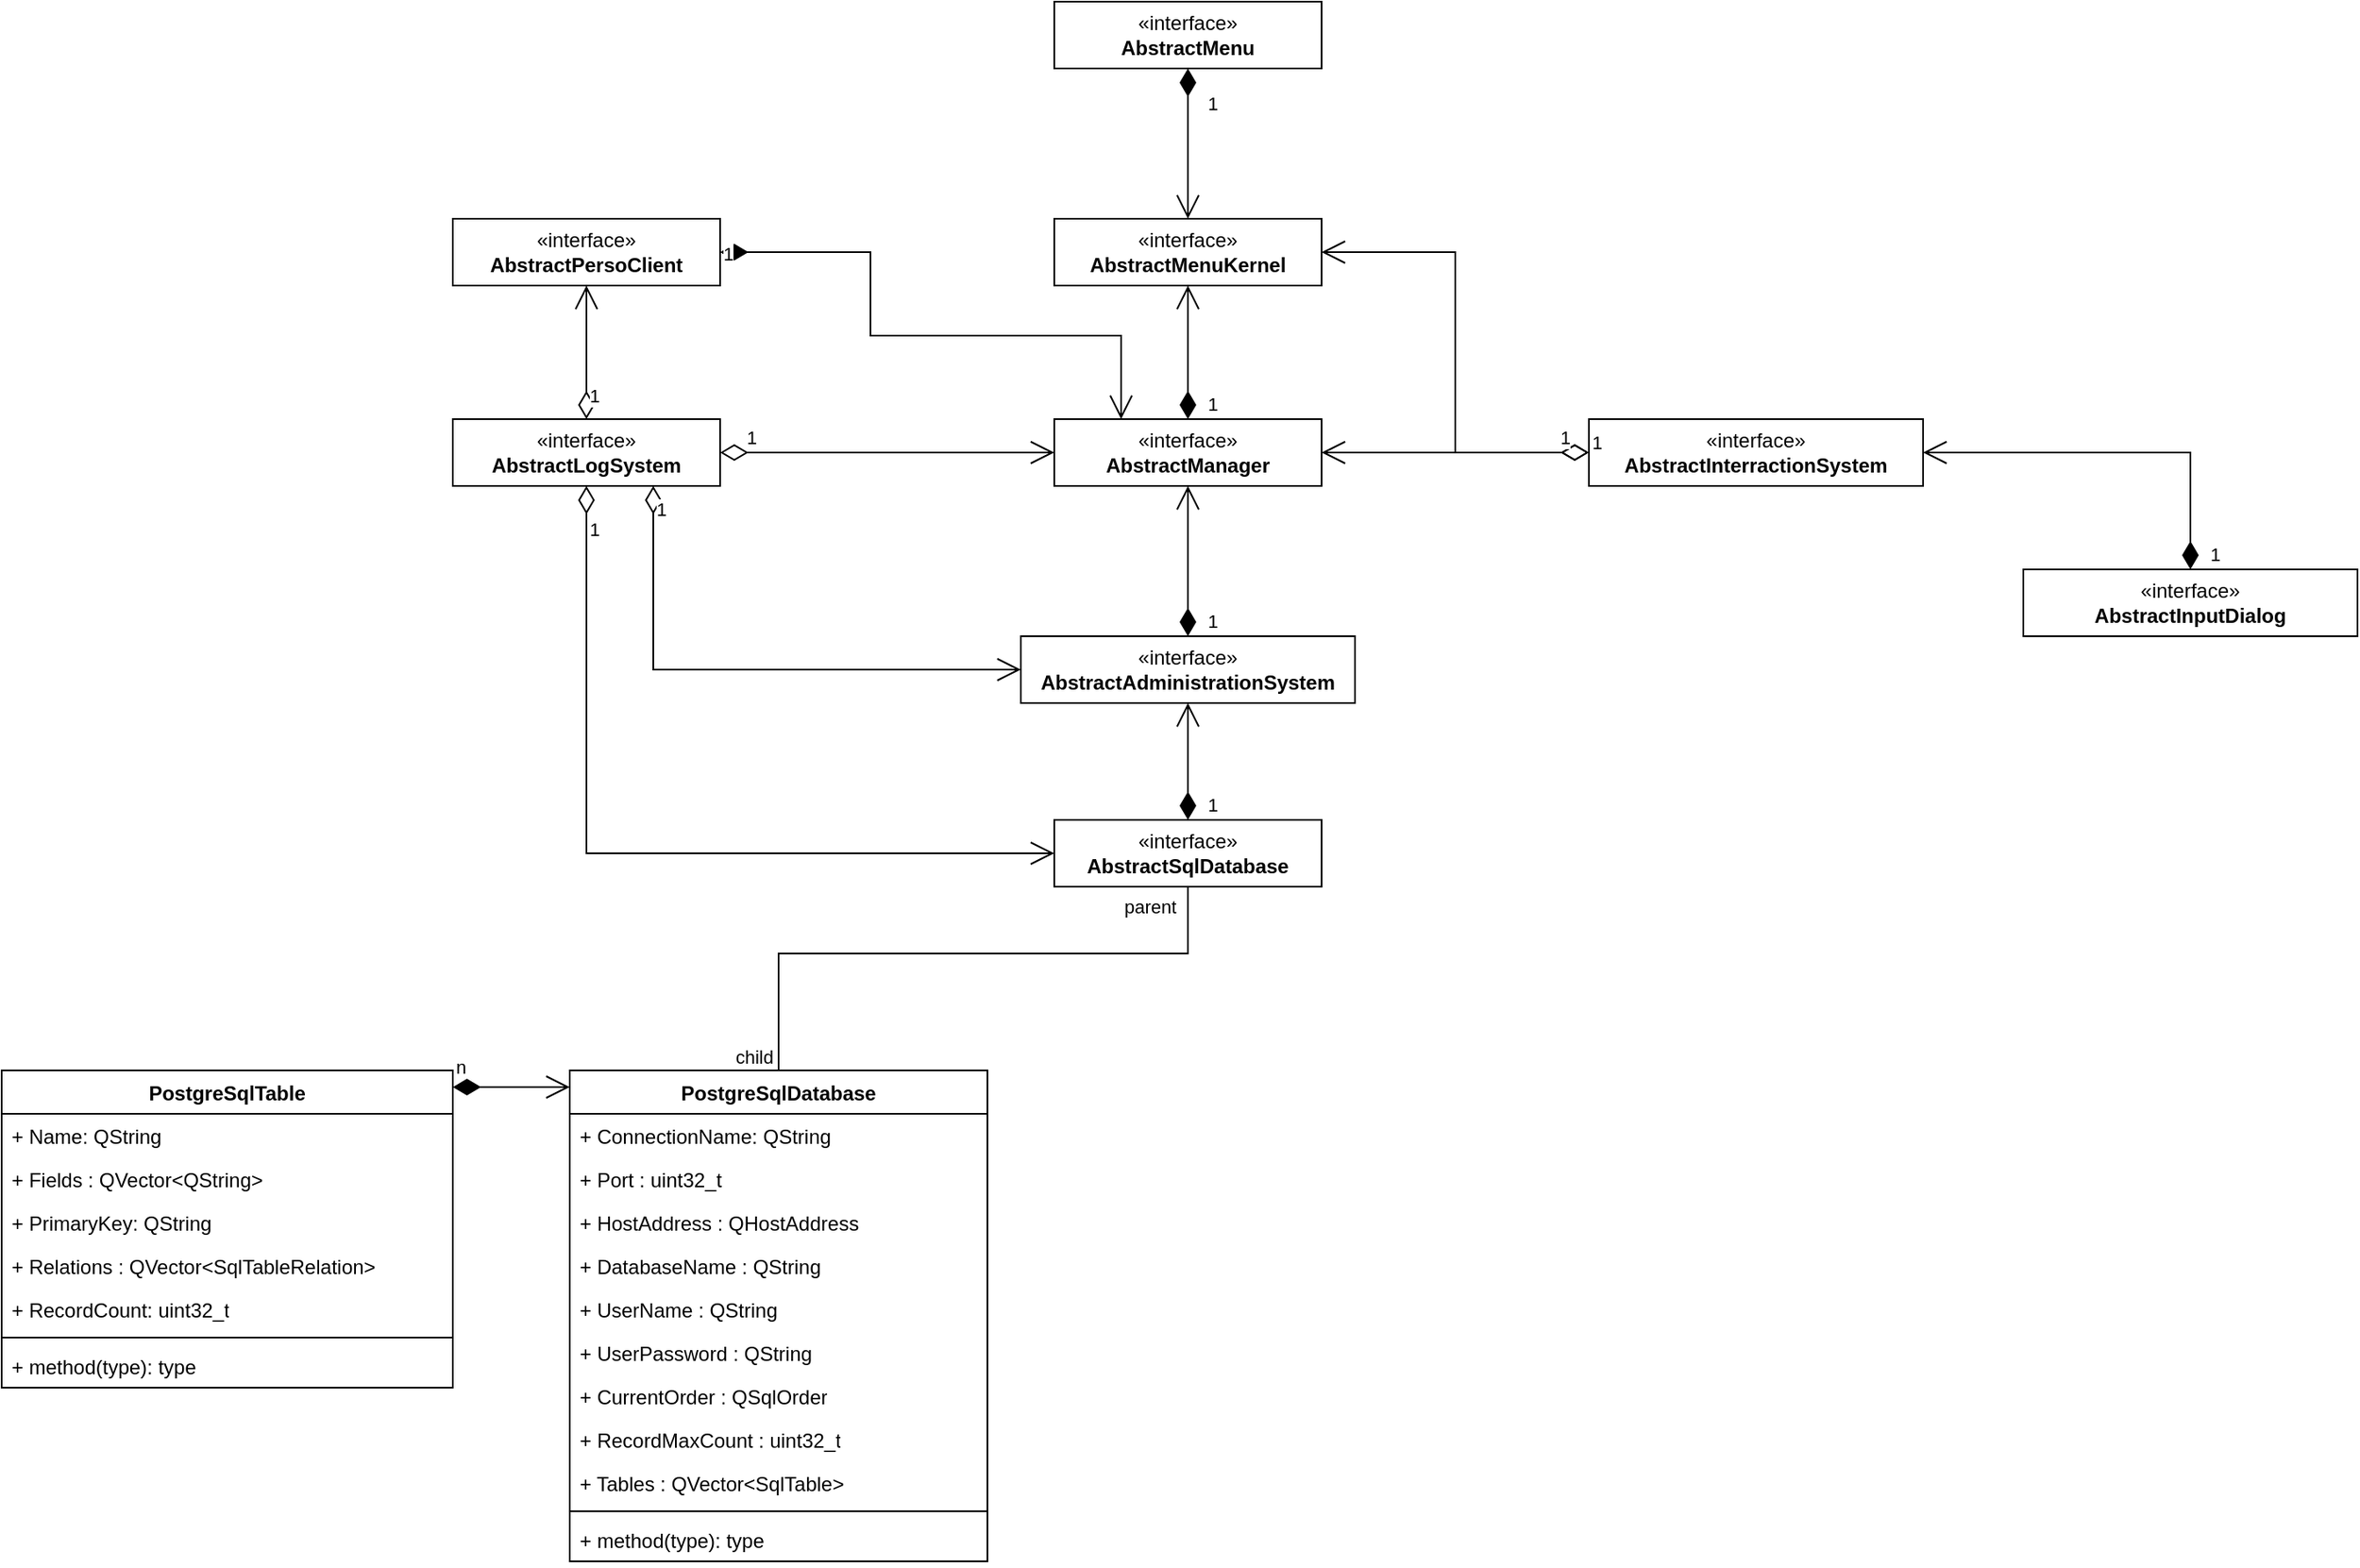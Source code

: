 <mxfile version="21.7.5" type="device">
  <diagram name="Page-1" id="9361dd3d-8414-5efd-6122-117bd74ce7a7">
    <mxGraphModel dx="-15" dy="1488" grid="1" gridSize="10" guides="1" tooltips="1" connect="1" arrows="1" fold="1" page="0" pageScale="1.5" pageWidth="826" pageHeight="1169" background="none" math="0" shadow="0">
      <root>
        <mxCell id="0" />
        <mxCell id="1" parent="0" />
        <mxCell id="59wrthflejGJVpDlv4fF-5" value="PostgreSqlTable" style="swimlane;fontStyle=1;align=center;verticalAlign=top;childLayout=stackLayout;horizontal=1;startSize=26;horizontalStack=0;resizeParent=1;resizeParentMax=0;resizeLast=0;collapsible=1;marginBottom=0;whiteSpace=wrap;html=1;" parent="1" vertex="1">
          <mxGeometry x="1210" y="-130" width="270" height="190" as="geometry" />
        </mxCell>
        <mxCell id="59wrthflejGJVpDlv4fF-36" value="+ Name: QString" style="text;strokeColor=none;fillColor=none;align=left;verticalAlign=top;spacingLeft=4;spacingRight=4;overflow=hidden;rotatable=0;points=[[0,0.5],[1,0.5]];portConstraint=eastwest;whiteSpace=wrap;html=1;" parent="59wrthflejGJVpDlv4fF-5" vertex="1">
          <mxGeometry y="26" width="270" height="26" as="geometry" />
        </mxCell>
        <mxCell id="59wrthflejGJVpDlv4fF-33" value="+ Fields : QVector&amp;lt;QString&amp;gt;" style="text;strokeColor=none;fillColor=none;align=left;verticalAlign=top;spacingLeft=4;spacingRight=4;overflow=hidden;rotatable=0;points=[[0,0.5],[1,0.5]];portConstraint=eastwest;whiteSpace=wrap;html=1;" parent="59wrthflejGJVpDlv4fF-5" vertex="1">
          <mxGeometry y="52" width="270" height="26" as="geometry" />
        </mxCell>
        <mxCell id="59wrthflejGJVpDlv4fF-34" value="+ PrimaryKey: QString" style="text;strokeColor=none;fillColor=none;align=left;verticalAlign=top;spacingLeft=4;spacingRight=4;overflow=hidden;rotatable=0;points=[[0,0.5],[1,0.5]];portConstraint=eastwest;whiteSpace=wrap;html=1;" parent="59wrthflejGJVpDlv4fF-5" vertex="1">
          <mxGeometry y="78" width="270" height="26" as="geometry" />
        </mxCell>
        <mxCell id="59wrthflejGJVpDlv4fF-6" value="+ Relations : QVector&amp;lt;SqlTableRelation&amp;gt;" style="text;strokeColor=none;fillColor=none;align=left;verticalAlign=top;spacingLeft=4;spacingRight=4;overflow=hidden;rotatable=0;points=[[0,0.5],[1,0.5]];portConstraint=eastwest;whiteSpace=wrap;html=1;" parent="59wrthflejGJVpDlv4fF-5" vertex="1">
          <mxGeometry y="104" width="270" height="26" as="geometry" />
        </mxCell>
        <mxCell id="59wrthflejGJVpDlv4fF-32" value="+ RecordCount: uint32_t" style="text;strokeColor=none;fillColor=none;align=left;verticalAlign=top;spacingLeft=4;spacingRight=4;overflow=hidden;rotatable=0;points=[[0,0.5],[1,0.5]];portConstraint=eastwest;whiteSpace=wrap;html=1;" parent="59wrthflejGJVpDlv4fF-5" vertex="1">
          <mxGeometry y="130" width="270" height="26" as="geometry" />
        </mxCell>
        <mxCell id="59wrthflejGJVpDlv4fF-7" value="" style="line;strokeWidth=1;fillColor=none;align=left;verticalAlign=middle;spacingTop=-1;spacingLeft=3;spacingRight=3;rotatable=0;labelPosition=right;points=[];portConstraint=eastwest;strokeColor=inherit;" parent="59wrthflejGJVpDlv4fF-5" vertex="1">
          <mxGeometry y="156" width="270" height="8" as="geometry" />
        </mxCell>
        <mxCell id="59wrthflejGJVpDlv4fF-8" value="+ method(type): type" style="text;strokeColor=none;fillColor=none;align=left;verticalAlign=top;spacingLeft=4;spacingRight=4;overflow=hidden;rotatable=0;points=[[0,0.5],[1,0.5]];portConstraint=eastwest;whiteSpace=wrap;html=1;" parent="59wrthflejGJVpDlv4fF-5" vertex="1">
          <mxGeometry y="164" width="270" height="26" as="geometry" />
        </mxCell>
        <mxCell id="59wrthflejGJVpDlv4fF-13" value="«interface»&lt;br&gt;&lt;b&gt;AbstractSqlDatabase&lt;/b&gt;" style="html=1;whiteSpace=wrap;" parent="1" vertex="1">
          <mxGeometry x="1840" y="-280" width="160" height="40" as="geometry" />
        </mxCell>
        <mxCell id="59wrthflejGJVpDlv4fF-19" value="PostgreSqlDatabase" style="swimlane;fontStyle=1;align=center;verticalAlign=top;childLayout=stackLayout;horizontal=1;startSize=26;horizontalStack=0;resizeParent=1;resizeParentMax=0;resizeLast=0;collapsible=1;marginBottom=0;whiteSpace=wrap;html=1;" parent="1" vertex="1">
          <mxGeometry x="1550" y="-130" width="250" height="294" as="geometry" />
        </mxCell>
        <mxCell id="59wrthflejGJVpDlv4fF-38" value="+ ConnectionName: QString&amp;nbsp;" style="text;strokeColor=none;fillColor=none;align=left;verticalAlign=top;spacingLeft=4;spacingRight=4;overflow=hidden;rotatable=0;points=[[0,0.5],[1,0.5]];portConstraint=eastwest;whiteSpace=wrap;html=1;" parent="59wrthflejGJVpDlv4fF-19" vertex="1">
          <mxGeometry y="26" width="250" height="26" as="geometry" />
        </mxCell>
        <mxCell id="59wrthflejGJVpDlv4fF-40" value="&lt;div&gt;+ Port :&amp;nbsp;&lt;span style=&quot;background-color: initial;&quot;&gt;uint32_t&lt;/span&gt;&lt;/div&gt;" style="text;strokeColor=none;fillColor=none;align=left;verticalAlign=top;spacingLeft=4;spacingRight=4;overflow=hidden;rotatable=0;points=[[0,0.5],[1,0.5]];portConstraint=eastwest;whiteSpace=wrap;html=1;" parent="59wrthflejGJVpDlv4fF-19" vertex="1">
          <mxGeometry y="52" width="250" height="26" as="geometry" />
        </mxCell>
        <mxCell id="59wrthflejGJVpDlv4fF-39" value="+ HostAddress :&amp;nbsp;QHostAddress" style="text;strokeColor=none;fillColor=none;align=left;verticalAlign=top;spacingLeft=4;spacingRight=4;overflow=hidden;rotatable=0;points=[[0,0.5],[1,0.5]];portConstraint=eastwest;whiteSpace=wrap;html=1;" parent="59wrthflejGJVpDlv4fF-19" vertex="1">
          <mxGeometry y="78" width="250" height="26" as="geometry" />
        </mxCell>
        <mxCell id="59wrthflejGJVpDlv4fF-46" value="+ DatabaseName : QString" style="text;strokeColor=none;fillColor=none;align=left;verticalAlign=top;spacingLeft=4;spacingRight=4;overflow=hidden;rotatable=0;points=[[0,0.5],[1,0.5]];portConstraint=eastwest;whiteSpace=wrap;html=1;" parent="59wrthflejGJVpDlv4fF-19" vertex="1">
          <mxGeometry y="104" width="250" height="26" as="geometry" />
        </mxCell>
        <mxCell id="59wrthflejGJVpDlv4fF-45" value="+ UserName : QString" style="text;strokeColor=none;fillColor=none;align=left;verticalAlign=top;spacingLeft=4;spacingRight=4;overflow=hidden;rotatable=0;points=[[0,0.5],[1,0.5]];portConstraint=eastwest;whiteSpace=wrap;html=1;" parent="59wrthflejGJVpDlv4fF-19" vertex="1">
          <mxGeometry y="130" width="250" height="26" as="geometry" />
        </mxCell>
        <mxCell id="59wrthflejGJVpDlv4fF-44" value="+ UserPassword : QString" style="text;strokeColor=none;fillColor=none;align=left;verticalAlign=top;spacingLeft=4;spacingRight=4;overflow=hidden;rotatable=0;points=[[0,0.5],[1,0.5]];portConstraint=eastwest;whiteSpace=wrap;html=1;" parent="59wrthflejGJVpDlv4fF-19" vertex="1">
          <mxGeometry y="156" width="250" height="26" as="geometry" />
        </mxCell>
        <mxCell id="59wrthflejGJVpDlv4fF-47" value="+ CurrentOrder : QSqlOrder" style="text;strokeColor=none;fillColor=none;align=left;verticalAlign=top;spacingLeft=4;spacingRight=4;overflow=hidden;rotatable=0;points=[[0,0.5],[1,0.5]];portConstraint=eastwest;whiteSpace=wrap;html=1;" parent="59wrthflejGJVpDlv4fF-19" vertex="1">
          <mxGeometry y="182" width="250" height="26" as="geometry" />
        </mxCell>
        <mxCell id="59wrthflejGJVpDlv4fF-48" value="+ RecordMaxCount : uint32_t" style="text;strokeColor=none;fillColor=none;align=left;verticalAlign=top;spacingLeft=4;spacingRight=4;overflow=hidden;rotatable=0;points=[[0,0.5],[1,0.5]];portConstraint=eastwest;whiteSpace=wrap;html=1;" parent="59wrthflejGJVpDlv4fF-19" vertex="1">
          <mxGeometry y="208" width="250" height="26" as="geometry" />
        </mxCell>
        <mxCell id="59wrthflejGJVpDlv4fF-20" value="+ Tables : QVector&amp;lt;SqlTable&amp;gt;" style="text;strokeColor=none;fillColor=none;align=left;verticalAlign=top;spacingLeft=4;spacingRight=4;overflow=hidden;rotatable=0;points=[[0,0.5],[1,0.5]];portConstraint=eastwest;whiteSpace=wrap;html=1;" parent="59wrthflejGJVpDlv4fF-19" vertex="1">
          <mxGeometry y="234" width="250" height="26" as="geometry" />
        </mxCell>
        <mxCell id="59wrthflejGJVpDlv4fF-21" value="" style="line;strokeWidth=1;fillColor=none;align=left;verticalAlign=middle;spacingTop=-1;spacingLeft=3;spacingRight=3;rotatable=0;labelPosition=right;points=[];portConstraint=eastwest;strokeColor=inherit;" parent="59wrthflejGJVpDlv4fF-19" vertex="1">
          <mxGeometry y="260" width="250" height="8" as="geometry" />
        </mxCell>
        <mxCell id="59wrthflejGJVpDlv4fF-22" value="+ method(type): type" style="text;strokeColor=none;fillColor=none;align=left;verticalAlign=top;spacingLeft=4;spacingRight=4;overflow=hidden;rotatable=0;points=[[0,0.5],[1,0.5]];portConstraint=eastwest;whiteSpace=wrap;html=1;" parent="59wrthflejGJVpDlv4fF-19" vertex="1">
          <mxGeometry y="268" width="250" height="26" as="geometry" />
        </mxCell>
        <mxCell id="59wrthflejGJVpDlv4fF-26" value="" style="endArrow=none;html=1;edgeStyle=orthogonalEdgeStyle;rounded=0;exitX=0.5;exitY=1;exitDx=0;exitDy=0;entryX=0.5;entryY=0;entryDx=0;entryDy=0;" parent="1" source="59wrthflejGJVpDlv4fF-13" target="59wrthflejGJVpDlv4fF-19" edge="1">
          <mxGeometry relative="1" as="geometry">
            <mxPoint x="2135.27" y="-200" as="sourcePoint" />
            <mxPoint x="1680" y="-140" as="targetPoint" />
            <Array as="points">
              <mxPoint x="1920" y="-200" />
              <mxPoint x="1675" y="-200" />
            </Array>
          </mxGeometry>
        </mxCell>
        <mxCell id="59wrthflejGJVpDlv4fF-27" value="parent" style="edgeLabel;resizable=0;html=1;align=left;verticalAlign=bottom;" parent="59wrthflejGJVpDlv4fF-26" connectable="0" vertex="1">
          <mxGeometry x="-1" relative="1" as="geometry">
            <mxPoint x="-40" y="20" as="offset" />
          </mxGeometry>
        </mxCell>
        <mxCell id="59wrthflejGJVpDlv4fF-28" value="child" style="edgeLabel;resizable=0;html=1;align=right;verticalAlign=bottom;" parent="59wrthflejGJVpDlv4fF-26" connectable="0" vertex="1">
          <mxGeometry x="1" relative="1" as="geometry">
            <mxPoint x="-3" as="offset" />
          </mxGeometry>
        </mxCell>
        <mxCell id="59wrthflejGJVpDlv4fF-31" value="n" style="endArrow=open;html=1;endSize=12;startArrow=diamondThin;startSize=14;startFill=1;edgeStyle=orthogonalEdgeStyle;align=left;verticalAlign=bottom;rounded=0;" parent="1" edge="1">
          <mxGeometry x="-1" y="3" relative="1" as="geometry">
            <mxPoint x="1480" y="-120" as="sourcePoint" />
            <mxPoint x="1550" y="-120" as="targetPoint" />
          </mxGeometry>
        </mxCell>
        <mxCell id="an-mxuxxgJ9ttJCiLn0e-1" value="«interface»&lt;br&gt;&lt;b&gt;AbstractMenu&lt;/b&gt;" style="html=1;whiteSpace=wrap;" vertex="1" parent="1">
          <mxGeometry x="1840" y="-770" width="160" height="40" as="geometry" />
        </mxCell>
        <mxCell id="an-mxuxxgJ9ttJCiLn0e-2" value="«interface»&lt;br&gt;&lt;b&gt;AbstractMenuKernel&lt;/b&gt;" style="html=1;whiteSpace=wrap;" vertex="1" parent="1">
          <mxGeometry x="1840" y="-640" width="160" height="40" as="geometry" />
        </mxCell>
        <mxCell id="an-mxuxxgJ9ttJCiLn0e-3" value="«interface»&lt;br&gt;&lt;b&gt;AbstractManager&lt;/b&gt;" style="html=1;whiteSpace=wrap;" vertex="1" parent="1">
          <mxGeometry x="1840" y="-520" width="160" height="40" as="geometry" />
        </mxCell>
        <mxCell id="an-mxuxxgJ9ttJCiLn0e-4" value="«interface»&lt;br&gt;&lt;b&gt;AbstractLogSystem&lt;/b&gt;" style="html=1;whiteSpace=wrap;" vertex="1" parent="1">
          <mxGeometry x="1480" y="-520" width="160" height="40" as="geometry" />
        </mxCell>
        <mxCell id="an-mxuxxgJ9ttJCiLn0e-5" value="«interface»&lt;br&gt;&lt;b&gt;AbstractInterractionSystem&lt;/b&gt;" style="html=1;whiteSpace=wrap;" vertex="1" parent="1">
          <mxGeometry x="2160" y="-520" width="200" height="40" as="geometry" />
        </mxCell>
        <mxCell id="an-mxuxxgJ9ttJCiLn0e-6" value="«interface»&lt;br&gt;&lt;b&gt;AbstractAdministrationSystem&lt;/b&gt;" style="html=1;whiteSpace=wrap;" vertex="1" parent="1">
          <mxGeometry x="1820" y="-390" width="200" height="40" as="geometry" />
        </mxCell>
        <mxCell id="an-mxuxxgJ9ttJCiLn0e-7" value="«interface»&lt;br&gt;&lt;b&gt;AbstractInputDialog&lt;/b&gt;" style="html=1;whiteSpace=wrap;" vertex="1" parent="1">
          <mxGeometry x="2420" y="-430" width="200" height="40" as="geometry" />
        </mxCell>
        <mxCell id="an-mxuxxgJ9ttJCiLn0e-9" value="1" style="endArrow=open;html=1;endSize=12;startArrow=diamondThin;startSize=14;startFill=1;edgeStyle=orthogonalEdgeStyle;align=left;verticalAlign=bottom;rounded=0;exitX=0.5;exitY=1;exitDx=0;exitDy=0;" edge="1" parent="1" source="an-mxuxxgJ9ttJCiLn0e-1" target="an-mxuxxgJ9ttJCiLn0e-2">
          <mxGeometry x="-0.333" y="10" relative="1" as="geometry">
            <mxPoint x="1670" y="-640" as="sourcePoint" />
            <mxPoint x="1830" y="-640" as="targetPoint" />
            <Array as="points">
              <mxPoint x="1920" y="-690" />
              <mxPoint x="1920" y="-690" />
            </Array>
            <mxPoint as="offset" />
          </mxGeometry>
        </mxCell>
        <mxCell id="an-mxuxxgJ9ttJCiLn0e-11" value="1" style="endArrow=open;html=1;endSize=12;startArrow=diamondThin;startSize=14;startFill=1;edgeStyle=orthogonalEdgeStyle;align=left;verticalAlign=bottom;rounded=0;exitX=0.5;exitY=0;exitDx=0;exitDy=0;entryX=1;entryY=0.5;entryDx=0;entryDy=0;" edge="1" parent="1" source="an-mxuxxgJ9ttJCiLn0e-7" target="an-mxuxxgJ9ttJCiLn0e-5">
          <mxGeometry x="-1" y="-10" relative="1" as="geometry">
            <mxPoint x="2270" y="-430" as="sourcePoint" />
            <mxPoint x="2430" y="-430" as="targetPoint" />
            <mxPoint as="offset" />
          </mxGeometry>
        </mxCell>
        <mxCell id="an-mxuxxgJ9ttJCiLn0e-12" value="1" style="endArrow=open;html=1;endSize=12;startArrow=diamondThin;startSize=14;startFill=1;edgeStyle=orthogonalEdgeStyle;align=left;verticalAlign=bottom;rounded=0;exitX=0.5;exitY=0;exitDx=0;exitDy=0;" edge="1" parent="1" source="59wrthflejGJVpDlv4fF-13" target="an-mxuxxgJ9ttJCiLn0e-6">
          <mxGeometry x="-1" y="-10" relative="1" as="geometry">
            <mxPoint x="2340" y="-230" as="sourcePoint" />
            <mxPoint x="2180" y="-340" as="targetPoint" />
            <mxPoint as="offset" />
          </mxGeometry>
        </mxCell>
        <mxCell id="an-mxuxxgJ9ttJCiLn0e-13" value="1" style="endArrow=open;html=1;endSize=12;startArrow=diamondThin;startSize=14;startFill=1;edgeStyle=orthogonalEdgeStyle;align=left;verticalAlign=bottom;rounded=0;exitX=0.5;exitY=0;exitDx=0;exitDy=0;entryX=0.5;entryY=1;entryDx=0;entryDy=0;" edge="1" parent="1" source="an-mxuxxgJ9ttJCiLn0e-6" target="an-mxuxxgJ9ttJCiLn0e-3">
          <mxGeometry x="-1" y="-10" relative="1" as="geometry">
            <mxPoint x="2060" y="-410" as="sourcePoint" />
            <mxPoint x="2060" y="-480" as="targetPoint" />
            <mxPoint as="offset" />
          </mxGeometry>
        </mxCell>
        <mxCell id="an-mxuxxgJ9ttJCiLn0e-14" value="1" style="endArrow=open;html=1;endSize=12;startArrow=diamondThin;startSize=14;startFill=0;edgeStyle=orthogonalEdgeStyle;align=left;verticalAlign=bottom;rounded=0;exitX=0;exitY=0.5;exitDx=0;exitDy=0;entryX=1;entryY=0.5;entryDx=0;entryDy=0;" edge="1" parent="1" source="an-mxuxxgJ9ttJCiLn0e-5" target="an-mxuxxgJ9ttJCiLn0e-3">
          <mxGeometry x="-1" y="3" relative="1" as="geometry">
            <mxPoint x="2130" y="-420" as="sourcePoint" />
            <mxPoint x="2290" y="-420" as="targetPoint" />
          </mxGeometry>
        </mxCell>
        <mxCell id="an-mxuxxgJ9ttJCiLn0e-15" value="1" style="endArrow=open;html=1;endSize=12;startArrow=diamondThin;startSize=14;startFill=0;edgeStyle=orthogonalEdgeStyle;align=left;verticalAlign=bottom;rounded=0;entryX=1;entryY=0.5;entryDx=0;entryDy=0;exitX=0;exitY=0.5;exitDx=0;exitDy=0;" edge="1" parent="1" source="an-mxuxxgJ9ttJCiLn0e-5">
          <mxGeometry x="-0.862" relative="1" as="geometry">
            <mxPoint x="2159.97" y="-490" as="sourcePoint" />
            <mxPoint x="1999.97" y="-620" as="targetPoint" />
            <Array as="points">
              <mxPoint x="2080" y="-500" />
              <mxPoint x="2080" y="-620" />
            </Array>
            <mxPoint as="offset" />
          </mxGeometry>
        </mxCell>
        <mxCell id="an-mxuxxgJ9ttJCiLn0e-16" value="1" style="endArrow=open;html=1;endSize=12;startArrow=diamondThin;startSize=14;startFill=0;edgeStyle=orthogonalEdgeStyle;align=left;verticalAlign=bottom;rounded=0;entryX=0;entryY=0.5;entryDx=0;entryDy=0;exitX=1;exitY=0.5;exitDx=0;exitDy=0;" edge="1" parent="1" source="an-mxuxxgJ9ttJCiLn0e-4" target="an-mxuxxgJ9ttJCiLn0e-3">
          <mxGeometry x="-0.862" relative="1" as="geometry">
            <mxPoint x="1770" y="-590" as="sourcePoint" />
            <mxPoint x="1610" y="-720" as="targetPoint" />
            <mxPoint as="offset" />
          </mxGeometry>
        </mxCell>
        <mxCell id="an-mxuxxgJ9ttJCiLn0e-17" value="1" style="endArrow=open;html=1;endSize=12;startArrow=diamondThin;startSize=14;startFill=0;edgeStyle=orthogonalEdgeStyle;align=left;verticalAlign=bottom;rounded=0;entryX=0;entryY=0.5;entryDx=0;entryDy=0;exitX=0.75;exitY=1;exitDx=0;exitDy=0;" edge="1" parent="1" source="an-mxuxxgJ9ttJCiLn0e-4" target="an-mxuxxgJ9ttJCiLn0e-6">
          <mxGeometry x="-0.862" relative="1" as="geometry">
            <mxPoint x="1560" y="-370.24" as="sourcePoint" />
            <mxPoint x="1760" y="-370.24" as="targetPoint" />
            <mxPoint as="offset" />
          </mxGeometry>
        </mxCell>
        <mxCell id="an-mxuxxgJ9ttJCiLn0e-18" value="1" style="endArrow=open;html=1;endSize=12;startArrow=diamondThin;startSize=14;startFill=0;edgeStyle=orthogonalEdgeStyle;align=left;verticalAlign=bottom;rounded=0;entryX=0;entryY=0.5;entryDx=0;entryDy=0;exitX=0.5;exitY=1;exitDx=0;exitDy=0;" edge="1" parent="1" source="an-mxuxxgJ9ttJCiLn0e-4" target="59wrthflejGJVpDlv4fF-13">
          <mxGeometry x="-0.862" relative="1" as="geometry">
            <mxPoint x="1410" y="-300" as="sourcePoint" />
            <mxPoint x="1630" y="-190" as="targetPoint" />
            <mxPoint as="offset" />
          </mxGeometry>
        </mxCell>
        <mxCell id="an-mxuxxgJ9ttJCiLn0e-21" value="«interface»&lt;br&gt;&lt;b&gt;AbstractPersoClient&lt;/b&gt;" style="html=1;whiteSpace=wrap;" vertex="1" parent="1">
          <mxGeometry x="1480" y="-640" width="160" height="40" as="geometry" />
        </mxCell>
        <mxCell id="an-mxuxxgJ9ttJCiLn0e-22" value="1" style="endArrow=open;html=1;endSize=12;startArrow=diamondThin;startSize=14;startFill=0;edgeStyle=orthogonalEdgeStyle;align=left;verticalAlign=bottom;rounded=0;exitX=0.5;exitY=0;exitDx=0;exitDy=0;" edge="1" parent="1" source="an-mxuxxgJ9ttJCiLn0e-4" target="an-mxuxxgJ9ttJCiLn0e-21">
          <mxGeometry x="-0.862" relative="1" as="geometry">
            <mxPoint x="1240" y="-410.29" as="sourcePoint" />
            <mxPoint x="1440" y="-410.29" as="targetPoint" />
            <mxPoint as="offset" />
          </mxGeometry>
        </mxCell>
        <mxCell id="an-mxuxxgJ9ttJCiLn0e-23" value="1" style="endArrow=open;html=1;endSize=12;startArrow=diamondThin;startSize=14;startFill=1;edgeStyle=orthogonalEdgeStyle;align=left;verticalAlign=bottom;rounded=0;exitX=1;exitY=0.5;exitDx=0;exitDy=0;entryX=0.25;entryY=0;entryDx=0;entryDy=0;" edge="1" parent="1" source="an-mxuxxgJ9ttJCiLn0e-21" target="an-mxuxxgJ9ttJCiLn0e-3">
          <mxGeometry x="-1" y="-10" relative="1" as="geometry">
            <mxPoint x="1344.71" y="-550" as="sourcePoint" />
            <mxPoint x="1344.71" y="-640" as="targetPoint" />
            <mxPoint as="offset" />
            <Array as="points">
              <mxPoint x="1730" y="-620" />
              <mxPoint x="1730" y="-570" />
              <mxPoint x="1880" y="-570" />
            </Array>
          </mxGeometry>
        </mxCell>
        <mxCell id="an-mxuxxgJ9ttJCiLn0e-24" value="1" style="endArrow=open;html=1;endSize=12;startArrow=diamondThin;startSize=14;startFill=1;edgeStyle=orthogonalEdgeStyle;align=left;verticalAlign=bottom;rounded=0;exitX=0.5;exitY=0;exitDx=0;exitDy=0;" edge="1" parent="1" source="an-mxuxxgJ9ttJCiLn0e-3" target="an-mxuxxgJ9ttJCiLn0e-2">
          <mxGeometry x="-1" y="-10" relative="1" as="geometry">
            <mxPoint x="2160" y="-630" as="sourcePoint" />
            <mxPoint x="2160" y="-720" as="targetPoint" />
            <mxPoint as="offset" />
          </mxGeometry>
        </mxCell>
      </root>
    </mxGraphModel>
  </diagram>
</mxfile>
